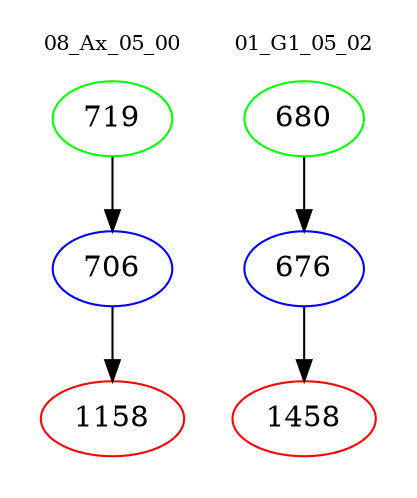 digraph{
subgraph cluster_0 {
color = white
label = "08_Ax_05_00";
fontsize=10;
T0_719 [label="719", color="green"]
T0_719 -> T0_706 [color="black"]
T0_706 [label="706", color="blue"]
T0_706 -> T0_1158 [color="black"]
T0_1158 [label="1158", color="red"]
}
subgraph cluster_1 {
color = white
label = "01_G1_05_02";
fontsize=10;
T1_680 [label="680", color="green"]
T1_680 -> T1_676 [color="black"]
T1_676 [label="676", color="blue"]
T1_676 -> T1_1458 [color="black"]
T1_1458 [label="1458", color="red"]
}
}
